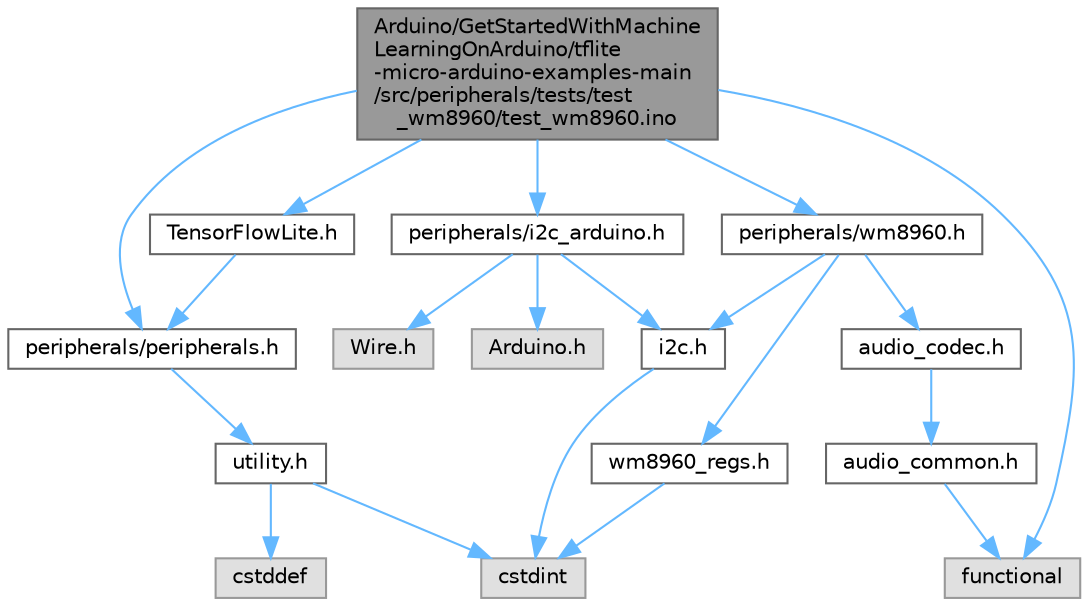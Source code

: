 digraph "Arduino/GetStartedWithMachineLearningOnArduino/tflite-micro-arduino-examples-main/src/peripherals/tests/test_wm8960/test_wm8960.ino"
{
 // LATEX_PDF_SIZE
  bgcolor="transparent";
  edge [fontname=Helvetica,fontsize=10,labelfontname=Helvetica,labelfontsize=10];
  node [fontname=Helvetica,fontsize=10,shape=box,height=0.2,width=0.4];
  Node1 [id="Node000001",label="Arduino/GetStartedWithMachine\lLearningOnArduino/tflite\l-micro-arduino-examples-main\l/src/peripherals/tests/test\l_wm8960/test_wm8960.ino",height=0.2,width=0.4,color="gray40", fillcolor="grey60", style="filled", fontcolor="black",tooltip=" "];
  Node1 -> Node2 [id="edge20_Node000001_Node000002",color="steelblue1",style="solid",tooltip=" "];
  Node2 [id="Node000002",label="TensorFlowLite.h",height=0.2,width=0.4,color="grey40", fillcolor="white", style="filled",URL="$_tensor_flow_lite_8h.html",tooltip=" "];
  Node2 -> Node3 [id="edge21_Node000002_Node000003",color="steelblue1",style="solid",tooltip=" "];
  Node3 [id="Node000003",label="peripherals/peripherals.h",height=0.2,width=0.4,color="grey40", fillcolor="white", style="filled",URL="$peripherals_8h.html",tooltip=" "];
  Node3 -> Node4 [id="edge22_Node000003_Node000004",color="steelblue1",style="solid",tooltip=" "];
  Node4 [id="Node000004",label="utility.h",height=0.2,width=0.4,color="grey40", fillcolor="white", style="filled",URL="$utility_8h.html",tooltip=" "];
  Node4 -> Node5 [id="edge23_Node000004_Node000005",color="steelblue1",style="solid",tooltip=" "];
  Node5 [id="Node000005",label="cstddef",height=0.2,width=0.4,color="grey60", fillcolor="#E0E0E0", style="filled",tooltip=" "];
  Node4 -> Node6 [id="edge24_Node000004_Node000006",color="steelblue1",style="solid",tooltip=" "];
  Node6 [id="Node000006",label="cstdint",height=0.2,width=0.4,color="grey60", fillcolor="#E0E0E0", style="filled",tooltip=" "];
  Node1 -> Node7 [id="edge25_Node000001_Node000007",color="steelblue1",style="solid",tooltip=" "];
  Node7 [id="Node000007",label="functional",height=0.2,width=0.4,color="grey60", fillcolor="#E0E0E0", style="filled",tooltip=" "];
  Node1 -> Node8 [id="edge26_Node000001_Node000008",color="steelblue1",style="solid",tooltip=" "];
  Node8 [id="Node000008",label="peripherals/i2c_arduino.h",height=0.2,width=0.4,color="grey40", fillcolor="white", style="filled",URL="$i2c__arduino_8h.html",tooltip=" "];
  Node8 -> Node9 [id="edge27_Node000008_Node000009",color="steelblue1",style="solid",tooltip=" "];
  Node9 [id="Node000009",label="Arduino.h",height=0.2,width=0.4,color="grey60", fillcolor="#E0E0E0", style="filled",tooltip=" "];
  Node8 -> Node10 [id="edge28_Node000008_Node000010",color="steelblue1",style="solid",tooltip=" "];
  Node10 [id="Node000010",label="Wire.h",height=0.2,width=0.4,color="grey60", fillcolor="#E0E0E0", style="filled",tooltip=" "];
  Node8 -> Node11 [id="edge29_Node000008_Node000011",color="steelblue1",style="solid",tooltip=" "];
  Node11 [id="Node000011",label="i2c.h",height=0.2,width=0.4,color="grey40", fillcolor="white", style="filled",URL="$i2c_8h.html",tooltip=" "];
  Node11 -> Node6 [id="edge30_Node000011_Node000006",color="steelblue1",style="solid",tooltip=" "];
  Node1 -> Node3 [id="edge31_Node000001_Node000003",color="steelblue1",style="solid",tooltip=" "];
  Node1 -> Node12 [id="edge32_Node000001_Node000012",color="steelblue1",style="solid",tooltip=" "];
  Node12 [id="Node000012",label="peripherals/wm8960.h",height=0.2,width=0.4,color="grey40", fillcolor="white", style="filled",URL="$wm8960_8h.html",tooltip=" "];
  Node12 -> Node13 [id="edge33_Node000012_Node000013",color="steelblue1",style="solid",tooltip=" "];
  Node13 [id="Node000013",label="audio_codec.h",height=0.2,width=0.4,color="grey40", fillcolor="white", style="filled",URL="$audio__codec_8h.html",tooltip=" "];
  Node13 -> Node14 [id="edge34_Node000013_Node000014",color="steelblue1",style="solid",tooltip=" "];
  Node14 [id="Node000014",label="audio_common.h",height=0.2,width=0.4,color="grey40", fillcolor="white", style="filled",URL="$audio__common_8h.html",tooltip=" "];
  Node14 -> Node7 [id="edge35_Node000014_Node000007",color="steelblue1",style="solid",tooltip=" "];
  Node12 -> Node11 [id="edge36_Node000012_Node000011",color="steelblue1",style="solid",tooltip=" "];
  Node12 -> Node15 [id="edge37_Node000012_Node000015",color="steelblue1",style="solid",tooltip=" "];
  Node15 [id="Node000015",label="wm8960_regs.h",height=0.2,width=0.4,color="grey40", fillcolor="white", style="filled",URL="$wm8960__regs_8h.html",tooltip=" "];
  Node15 -> Node6 [id="edge38_Node000015_Node000006",color="steelblue1",style="solid",tooltip=" "];
}

